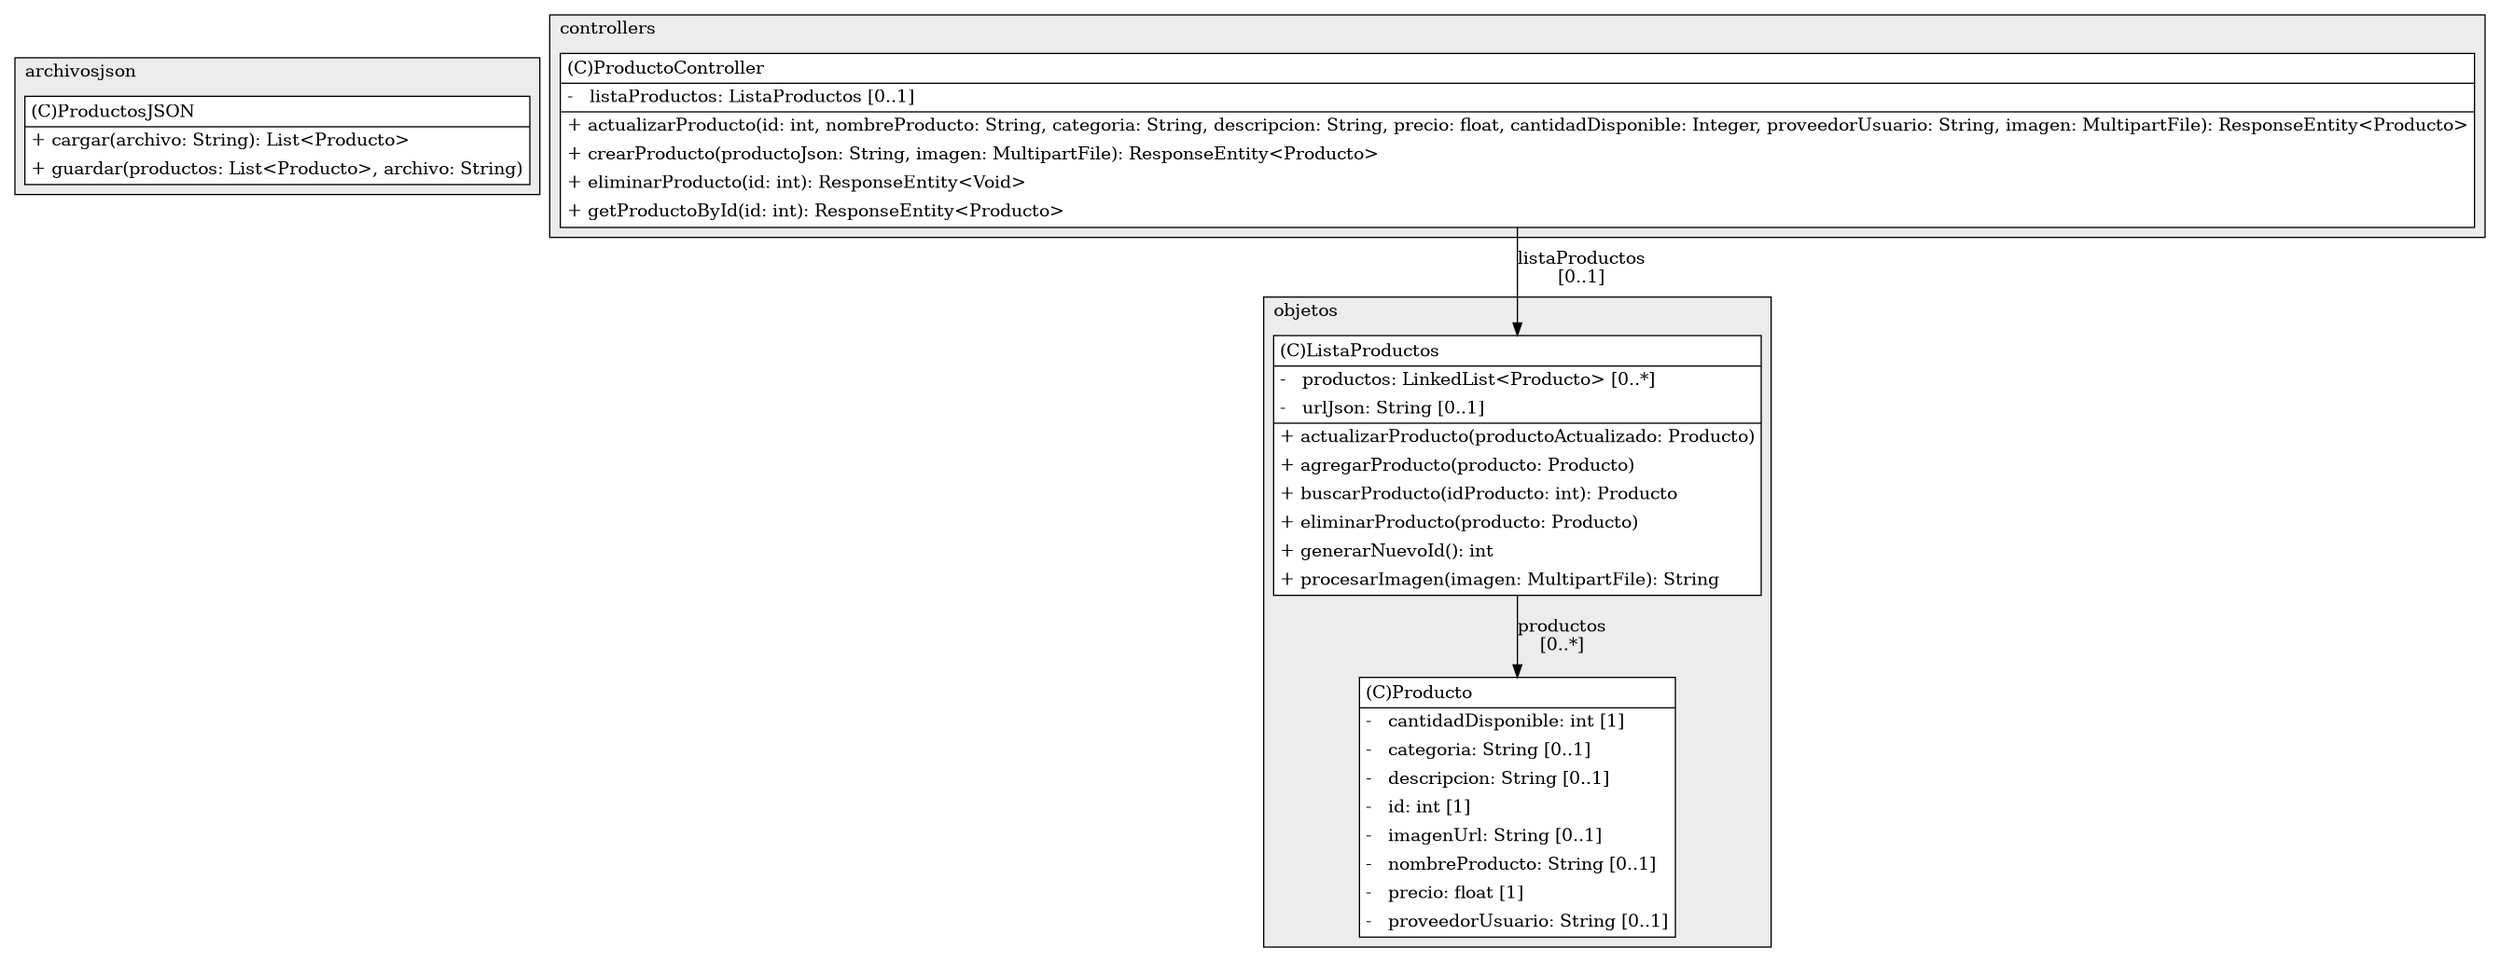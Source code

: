 @startuml

/' diagram meta data start
config=StructureConfiguration;
{
  "projectClassification": {
    "searchMode": "OpenProject", // OpenProject, AllProjects
    "includedProjects": "",
    "pathEndKeywords": "*.impl",
    "isClientPath": "",
    "isClientName": "",
    "isTestPath": "",
    "isTestName": "",
    "isMappingPath": "",
    "isMappingName": "",
    "isDataAccessPath": "",
    "isDataAccessName": "",
    "isDataStructurePath": "",
    "isDataStructureName": "",
    "isInterfaceStructuresPath": "",
    "isInterfaceStructuresName": "",
    "isEntryPointPath": "",
    "isEntryPointName": "",
    "treatFinalFieldsAsMandatory": false
  },
  "graphRestriction": {
    "classPackageExcludeFilter": "",
    "classPackageIncludeFilter": "",
    "classNameExcludeFilter": "",
    "classNameIncludeFilter": "",
    "methodNameExcludeFilter": "",
    "methodNameIncludeFilter": "",
    "removeByInheritance": "", // inheritance/annotation based filtering is done in a second step
    "removeByAnnotation": "",
    "removeByClassPackage": "", // cleanup the graph after inheritance/annotation based filtering is done
    "removeByClassName": "",
    "cutMappings": false,
    "cutEnum": true,
    "cutTests": true,
    "cutClient": true,
    "cutDataAccess": true,
    "cutInterfaceStructures": true,
    "cutDataStructures": true,
    "cutGetterAndSetter": true,
    "cutConstructors": true
  },
  "graphTraversal": {
    "forwardDepth": 3,
    "backwardDepth": 3,
    "classPackageExcludeFilter": "",
    "classPackageIncludeFilter": "",
    "classNameExcludeFilter": "",
    "classNameIncludeFilter": "",
    "methodNameExcludeFilter": "",
    "methodNameIncludeFilter": "",
    "hideMappings": false,
    "hideDataStructures": false,
    "hidePrivateMethods": true,
    "hideInterfaceCalls": true, // indirection: implementation -> interface (is hidden) -> implementation
    "onlyShowApplicationEntryPoints": false, // root node is included
    "useMethodCallsForStructureDiagram": "ForwardOnly" // ForwardOnly, BothDirections, No
  },
  "details": {
    "aggregation": "GroupByClass", // ByClass, GroupByClass, None
    "showClassGenericTypes": true,
    "showMethods": true,
    "showMethodParameterNames": true,
    "showMethodParameterTypes": true,
    "showMethodReturnType": true,
    "showPackageLevels": 2,
    "showDetailedClassStructure": true
  },
  "rootClass": "app.controllers.ProductoController",
  "extensionCallbackMethod": "" // qualified.class.name#methodName - signature: public static String method(String)
}
diagram meta data end '/



digraph g {
    rankdir="TB"
    splines=polyline
    

'nodes 
subgraph cluster_1379517809 { 
   	label=archivosjson
	labeljust=l
	fillcolor="#ececec"
	style=filled
   
   ProductosJSON580725052[
	label=<<TABLE BORDER="1" CELLBORDER="0" CELLPADDING="4" CELLSPACING="0">
<TR><TD ALIGN="LEFT" >(C)ProductosJSON</TD></TR>
<HR/>
<TR><TD ALIGN="LEFT" >+ cargar(archivo: String): List&lt;Producto&gt;</TD></TR>
<TR><TD ALIGN="LEFT" >+ guardar(productos: List&lt;Producto&gt;, archivo: String)</TD></TR>
</TABLE>>
	style=filled
	margin=0
	shape=plaintext
	fillcolor="#FFFFFF"
];
} 

subgraph cluster_1659632566 { 
   	label=objetos
	labeljust=l
	fillcolor="#ececec"
	style=filled
   
   ListaProductos1883495805[
	label=<<TABLE BORDER="1" CELLBORDER="0" CELLPADDING="4" CELLSPACING="0">
<TR><TD ALIGN="LEFT" >(C)ListaProductos</TD></TR>
<HR/>
<TR><TD ALIGN="LEFT" >-   productos: LinkedList&lt;Producto&gt; [0..*]</TD></TR>
<TR><TD ALIGN="LEFT" >-   urlJson: String [0..1]</TD></TR>
<HR/>
<TR><TD ALIGN="LEFT" >+ actualizarProducto(productoActualizado: Producto)</TD></TR>
<TR><TD ALIGN="LEFT" >+ agregarProducto(producto: Producto)</TD></TR>
<TR><TD ALIGN="LEFT" >+ buscarProducto(idProducto: int): Producto</TD></TR>
<TR><TD ALIGN="LEFT" >+ eliminarProducto(producto: Producto)</TD></TR>
<TR><TD ALIGN="LEFT" >+ generarNuevoId(): int</TD></TR>
<TR><TD ALIGN="LEFT" >+ procesarImagen(imagen: MultipartFile): String</TD></TR>
</TABLE>>
	style=filled
	margin=0
	shape=plaintext
	fillcolor="#FFFFFF"
];

Producto1883495805[
	label=<<TABLE BORDER="1" CELLBORDER="0" CELLPADDING="4" CELLSPACING="0">
<TR><TD ALIGN="LEFT" >(C)Producto</TD></TR>
<HR/>
<TR><TD ALIGN="LEFT" >-   cantidadDisponible: int [1]</TD></TR>
<TR><TD ALIGN="LEFT" >-   categoria: String [0..1]</TD></TR>
<TR><TD ALIGN="LEFT" >-   descripcion: String [0..1]</TD></TR>
<TR><TD ALIGN="LEFT" >-   id: int [1]</TD></TR>
<TR><TD ALIGN="LEFT" >-   imagenUrl: String [0..1]</TD></TR>
<TR><TD ALIGN="LEFT" >-   nombreProducto: String [0..1]</TD></TR>
<TR><TD ALIGN="LEFT" >-   precio: float [1]</TD></TR>
<TR><TD ALIGN="LEFT" >-   proveedorUsuario: String [0..1]</TD></TR>
</TABLE>>
	style=filled
	margin=0
	shape=plaintext
	fillcolor="#FFFFFF"
];
} 

subgraph cluster_1714548649 { 
   	label=controllers
	labeljust=l
	fillcolor="#ececec"
	style=filled
   
   ProductoController842536970[
	label=<<TABLE BORDER="1" CELLBORDER="0" CELLPADDING="4" CELLSPACING="0">
<TR><TD ALIGN="LEFT" >(C)ProductoController</TD></TR>
<HR/>
<TR><TD ALIGN="LEFT" >-   listaProductos: ListaProductos [0..1]</TD></TR>
<HR/>
<TR><TD ALIGN="LEFT" >+ actualizarProducto(id: int, nombreProducto: String, categoria: String, descripcion: String, precio: float, cantidadDisponible: Integer, proveedorUsuario: String, imagen: MultipartFile): ResponseEntity&lt;Producto&gt;</TD></TR>
<TR><TD ALIGN="LEFT" >+ crearProducto(productoJson: String, imagen: MultipartFile): ResponseEntity&lt;Producto&gt;</TD></TR>
<TR><TD ALIGN="LEFT" >+ eliminarProducto(id: int): ResponseEntity&lt;Void&gt;</TD></TR>
<TR><TD ALIGN="LEFT" >+ getProductoById(id: int): ResponseEntity&lt;Producto&gt;</TD></TR>
</TABLE>>
	style=filled
	margin=0
	shape=plaintext
	fillcolor="#FFFFFF"
];
} 

'edges    
ListaProductos1883495805 -> Producto1883495805[label="productos
[0..*]"];
ProductoController842536970 -> ListaProductos1883495805[label="listaProductos
[0..1]"];
    
}
@enduml
